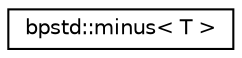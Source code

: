 digraph "Graphical Class Hierarchy"
{
 // LATEX_PDF_SIZE
  edge [fontname="Helvetica",fontsize="10",labelfontname="Helvetica",labelfontsize="10"];
  node [fontname="Helvetica",fontsize="10",shape=record];
  rankdir="LR";
  Node0 [label="bpstd::minus\< T \>",height=0.2,width=0.4,color="black", fillcolor="white", style="filled",URL="$dc/d79/structbpstd_1_1minus.html",tooltip=" "];
}
